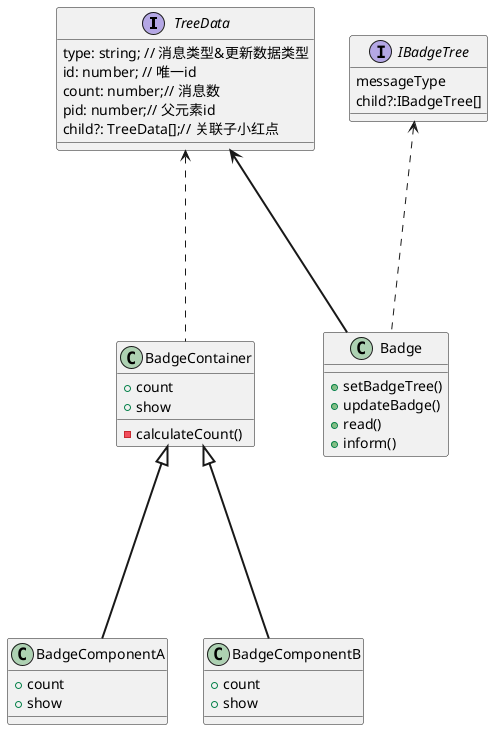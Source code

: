 @startuml

title " "



interface TreeData{
type: string; // 消息类型&更新数据类型
id: number; // 唯一id
count: number;// 消息数
pid: number;// 父元素id
child?: TreeData[];// 关联子小红点
}

class BadgeContainer{
 -calculateCount()
+count
+show
}


class BadgeComponentA{
+count
+show
}
class BadgeComponentB{
+count
+show
}

class Badge{
  +setBadgeTree()
  +updateBadge()
  +read()
  +inform()
}

interface IBadgeTree{
messageType
child?:IBadgeTree[]
}

TreeData<--[bold]--Badge
IBadgeTree<--[dashed]--Badge
TreeData <--[dashed]-- BadgeContainer
BadgeContainer<|--[bold]--BadgeComponentA
BadgeContainer<|--[bold]--BadgeComponentB

@enduml
